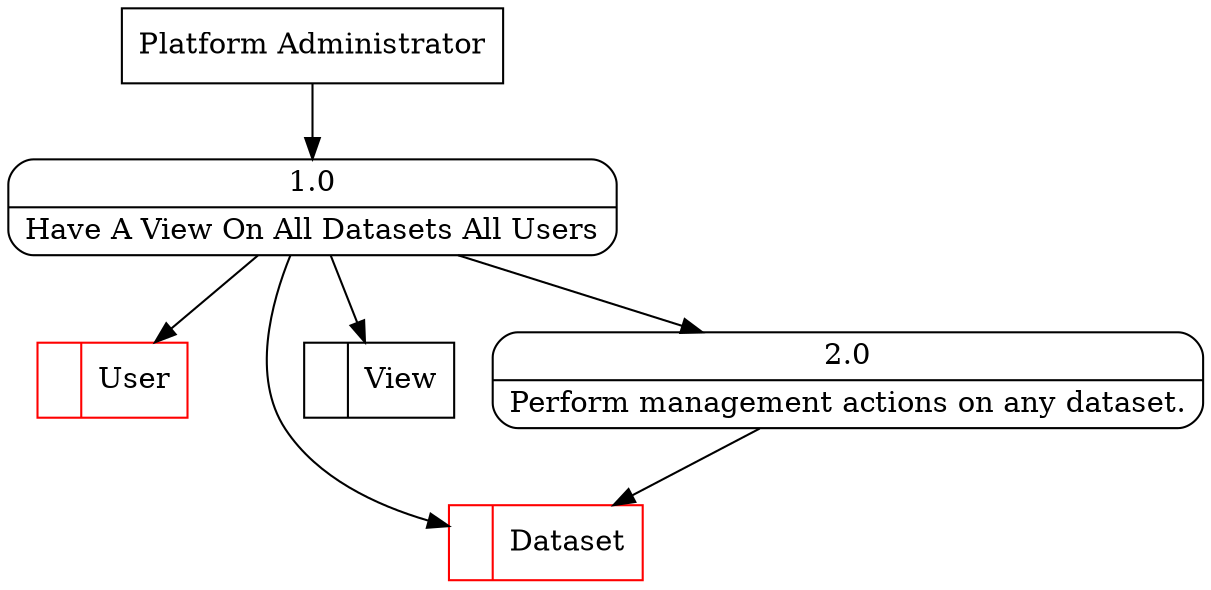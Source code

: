 digraph dfd2{ 
node[shape=record]
200 [label="<f0>  |<f1> User " color=red];
201 [label="<f0>  |<f1> Dataset " color=red];
202 [label="<f0>  |<f1> View " ];
203 [label="Platform Administrator" shape=box];
204 [label="{<f0> 1.0|<f1> Have A View On All Datasets All Users }" shape=Mrecord];
2 [label="{<f0> 2.0|<f1> Perform management actions on any dataset. }" shape=Mrecord];
204 -> 2
2 -> 201
203 -> 204
204 -> 202
204 -> 201
204 -> 200
}